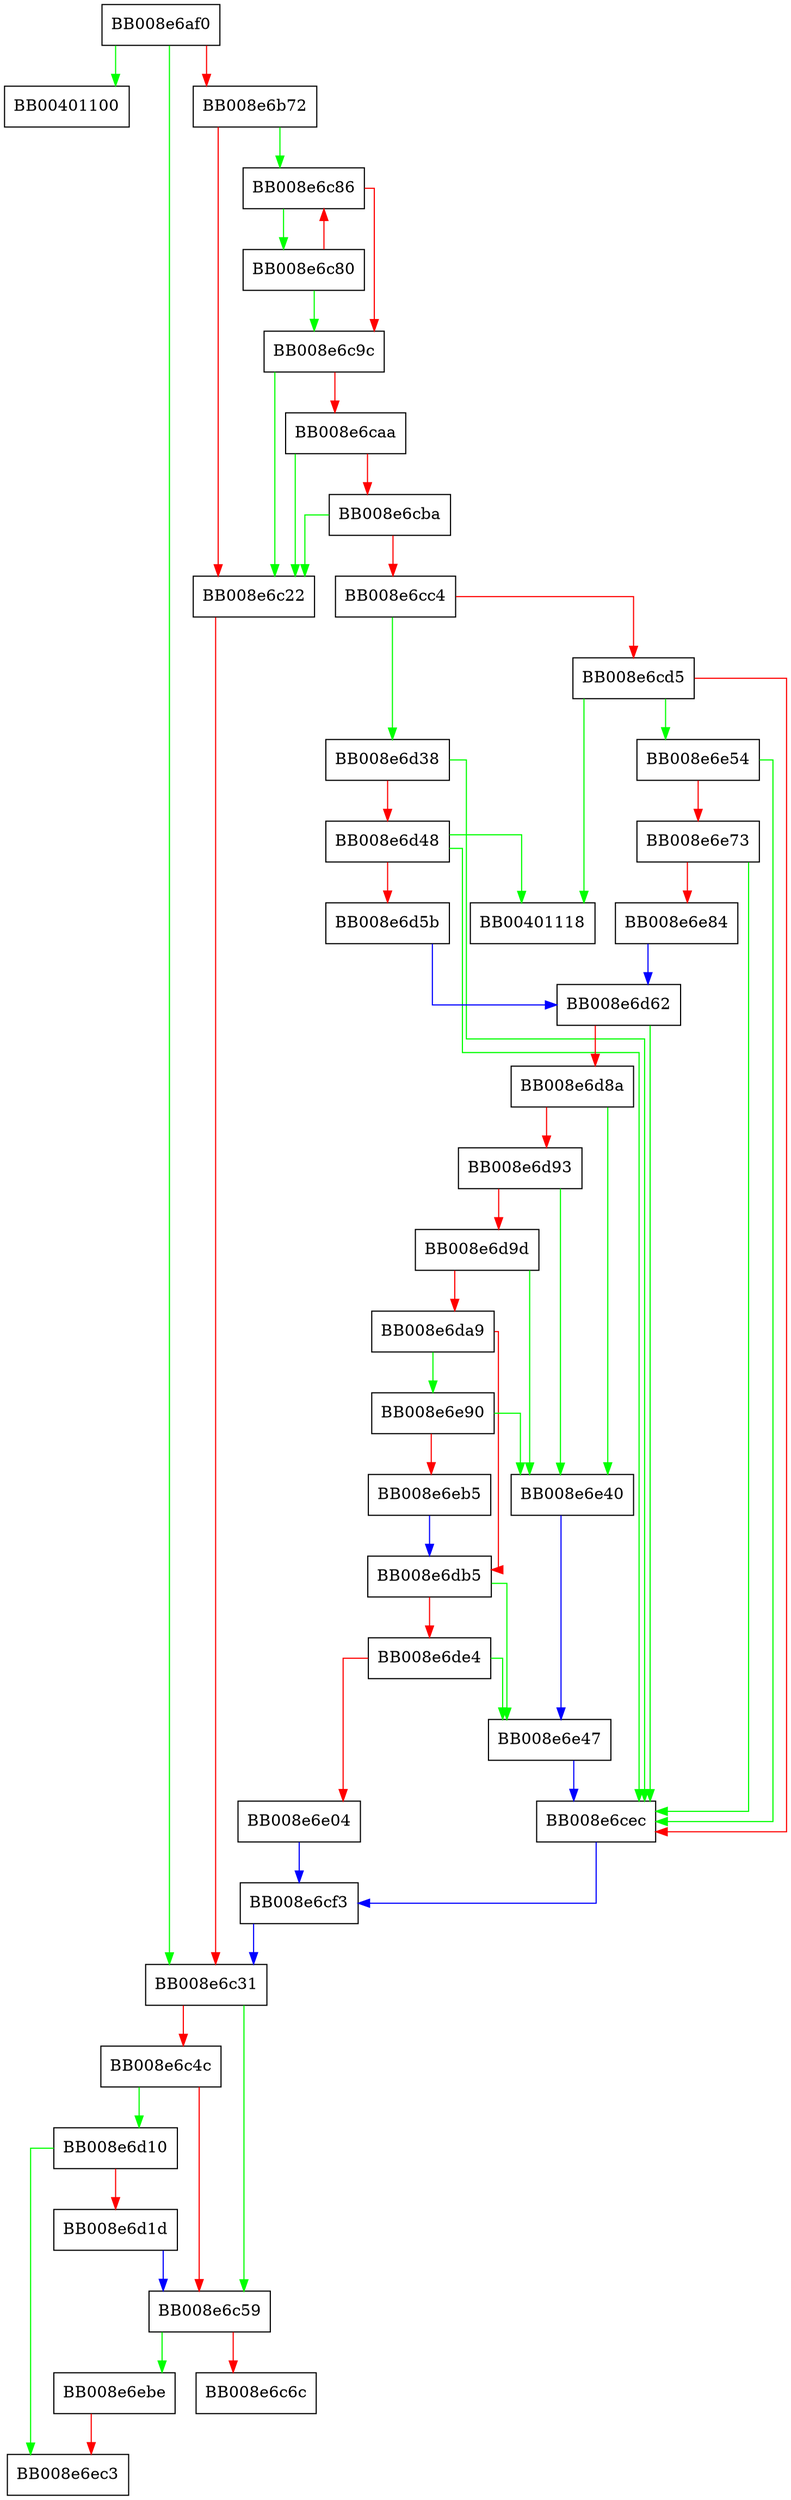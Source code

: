 digraph __nscd_get_mapping {
  node [shape="box"];
  graph [splines=ortho];
  BB008e6af0 -> BB00401100 [color="green"];
  BB008e6af0 -> BB008e6c31 [color="green"];
  BB008e6af0 -> BB008e6b72 [color="red"];
  BB008e6b72 -> BB008e6c86 [color="green"];
  BB008e6b72 -> BB008e6c22 [color="red"];
  BB008e6c22 -> BB008e6c31 [color="red"];
  BB008e6c31 -> BB008e6c59 [color="green"];
  BB008e6c31 -> BB008e6c4c [color="red"];
  BB008e6c4c -> BB008e6d10 [color="green"];
  BB008e6c4c -> BB008e6c59 [color="red"];
  BB008e6c59 -> BB008e6ebe [color="green"];
  BB008e6c59 -> BB008e6c6c [color="red"];
  BB008e6c80 -> BB008e6c9c [color="green"];
  BB008e6c80 -> BB008e6c86 [color="red"];
  BB008e6c86 -> BB008e6c80 [color="green"];
  BB008e6c86 -> BB008e6c9c [color="red"];
  BB008e6c9c -> BB008e6c22 [color="green"];
  BB008e6c9c -> BB008e6caa [color="red"];
  BB008e6caa -> BB008e6c22 [color="green"];
  BB008e6caa -> BB008e6cba [color="red"];
  BB008e6cba -> BB008e6c22 [color="green"];
  BB008e6cba -> BB008e6cc4 [color="red"];
  BB008e6cc4 -> BB008e6d38 [color="green"];
  BB008e6cc4 -> BB008e6cd5 [color="red"];
  BB008e6cd5 -> BB00401118 [color="green"];
  BB008e6cd5 -> BB008e6e54 [color="green"];
  BB008e6cd5 -> BB008e6cec [color="red"];
  BB008e6cec -> BB008e6cf3 [color="blue"];
  BB008e6cf3 -> BB008e6c31 [color="blue"];
  BB008e6d10 -> BB008e6ec3 [color="green"];
  BB008e6d10 -> BB008e6d1d [color="red"];
  BB008e6d1d -> BB008e6c59 [color="blue"];
  BB008e6d38 -> BB008e6cec [color="green"];
  BB008e6d38 -> BB008e6d48 [color="red"];
  BB008e6d48 -> BB00401118 [color="green"];
  BB008e6d48 -> BB008e6cec [color="green"];
  BB008e6d48 -> BB008e6d5b [color="red"];
  BB008e6d5b -> BB008e6d62 [color="blue"];
  BB008e6d62 -> BB008e6cec [color="green"];
  BB008e6d62 -> BB008e6d8a [color="red"];
  BB008e6d8a -> BB008e6e40 [color="green"];
  BB008e6d8a -> BB008e6d93 [color="red"];
  BB008e6d93 -> BB008e6e40 [color="green"];
  BB008e6d93 -> BB008e6d9d [color="red"];
  BB008e6d9d -> BB008e6e40 [color="green"];
  BB008e6d9d -> BB008e6da9 [color="red"];
  BB008e6da9 -> BB008e6e90 [color="green"];
  BB008e6da9 -> BB008e6db5 [color="red"];
  BB008e6db5 -> BB008e6e47 [color="green"];
  BB008e6db5 -> BB008e6de4 [color="red"];
  BB008e6de4 -> BB008e6e47 [color="green"];
  BB008e6de4 -> BB008e6e04 [color="red"];
  BB008e6e04 -> BB008e6cf3 [color="blue"];
  BB008e6e40 -> BB008e6e47 [color="blue"];
  BB008e6e47 -> BB008e6cec [color="blue"];
  BB008e6e54 -> BB008e6cec [color="green"];
  BB008e6e54 -> BB008e6e73 [color="red"];
  BB008e6e73 -> BB008e6cec [color="green"];
  BB008e6e73 -> BB008e6e84 [color="red"];
  BB008e6e84 -> BB008e6d62 [color="blue"];
  BB008e6e90 -> BB008e6e40 [color="green"];
  BB008e6e90 -> BB008e6eb5 [color="red"];
  BB008e6eb5 -> BB008e6db5 [color="blue"];
  BB008e6ebe -> BB008e6ec3 [color="red"];
}